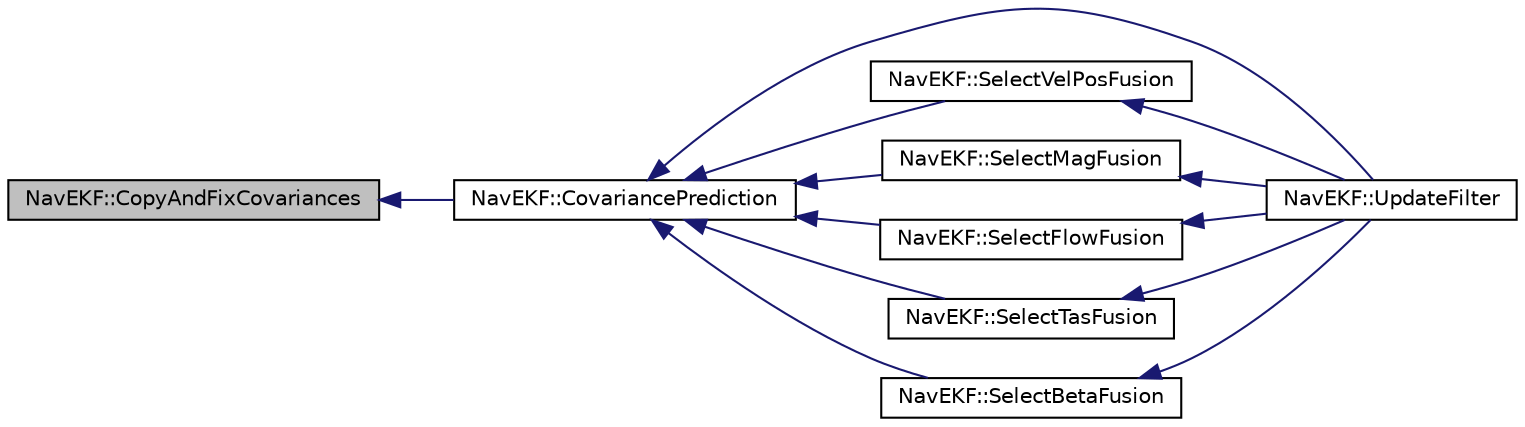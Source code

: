 digraph "NavEKF::CopyAndFixCovariances"
{
 // INTERACTIVE_SVG=YES
  edge [fontname="Helvetica",fontsize="10",labelfontname="Helvetica",labelfontsize="10"];
  node [fontname="Helvetica",fontsize="10",shape=record];
  rankdir="LR";
  Node1 [label="NavEKF::CopyAndFixCovariances",height=0.2,width=0.4,color="black", fillcolor="grey75", style="filled" fontcolor="black"];
  Node1 -> Node2 [dir="back",color="midnightblue",fontsize="10",style="solid",fontname="Helvetica"];
  Node2 [label="NavEKF::CovariancePrediction",height=0.2,width=0.4,color="black", fillcolor="white", style="filled",URL="$classNavEKF.html#af11472d4d599c4c5d632d292a4ab29b1"];
  Node2 -> Node3 [dir="back",color="midnightblue",fontsize="10",style="solid",fontname="Helvetica"];
  Node3 [label="NavEKF::UpdateFilter",height=0.2,width=0.4,color="black", fillcolor="white", style="filled",URL="$classNavEKF.html#a58d3c9694abab421e8eadd78e72ac67c"];
  Node2 -> Node4 [dir="back",color="midnightblue",fontsize="10",style="solid",fontname="Helvetica"];
  Node4 [label="NavEKF::SelectVelPosFusion",height=0.2,width=0.4,color="black", fillcolor="white", style="filled",URL="$classNavEKF.html#a58fc44f797a61b7f760baa4961f43342"];
  Node4 -> Node3 [dir="back",color="midnightblue",fontsize="10",style="solid",fontname="Helvetica"];
  Node2 -> Node5 [dir="back",color="midnightblue",fontsize="10",style="solid",fontname="Helvetica"];
  Node5 [label="NavEKF::SelectMagFusion",height=0.2,width=0.4,color="black", fillcolor="white", style="filled",URL="$classNavEKF.html#abb693a00d56f98f4cd8d654605163d14"];
  Node5 -> Node3 [dir="back",color="midnightblue",fontsize="10",style="solid",fontname="Helvetica"];
  Node2 -> Node6 [dir="back",color="midnightblue",fontsize="10",style="solid",fontname="Helvetica"];
  Node6 [label="NavEKF::SelectFlowFusion",height=0.2,width=0.4,color="black", fillcolor="white", style="filled",URL="$classNavEKF.html#a0302b7bbb74998406a938c227367797e"];
  Node6 -> Node3 [dir="back",color="midnightblue",fontsize="10",style="solid",fontname="Helvetica"];
  Node2 -> Node7 [dir="back",color="midnightblue",fontsize="10",style="solid",fontname="Helvetica"];
  Node7 [label="NavEKF::SelectTasFusion",height=0.2,width=0.4,color="black", fillcolor="white", style="filled",URL="$classNavEKF.html#a49295ac247658724f852cbec8be83398"];
  Node7 -> Node3 [dir="back",color="midnightblue",fontsize="10",style="solid",fontname="Helvetica"];
  Node2 -> Node8 [dir="back",color="midnightblue",fontsize="10",style="solid",fontname="Helvetica"];
  Node8 [label="NavEKF::SelectBetaFusion",height=0.2,width=0.4,color="black", fillcolor="white", style="filled",URL="$classNavEKF.html#a8525e5774e083f7187a7c4ed8609fa38"];
  Node8 -> Node3 [dir="back",color="midnightblue",fontsize="10",style="solid",fontname="Helvetica"];
}

